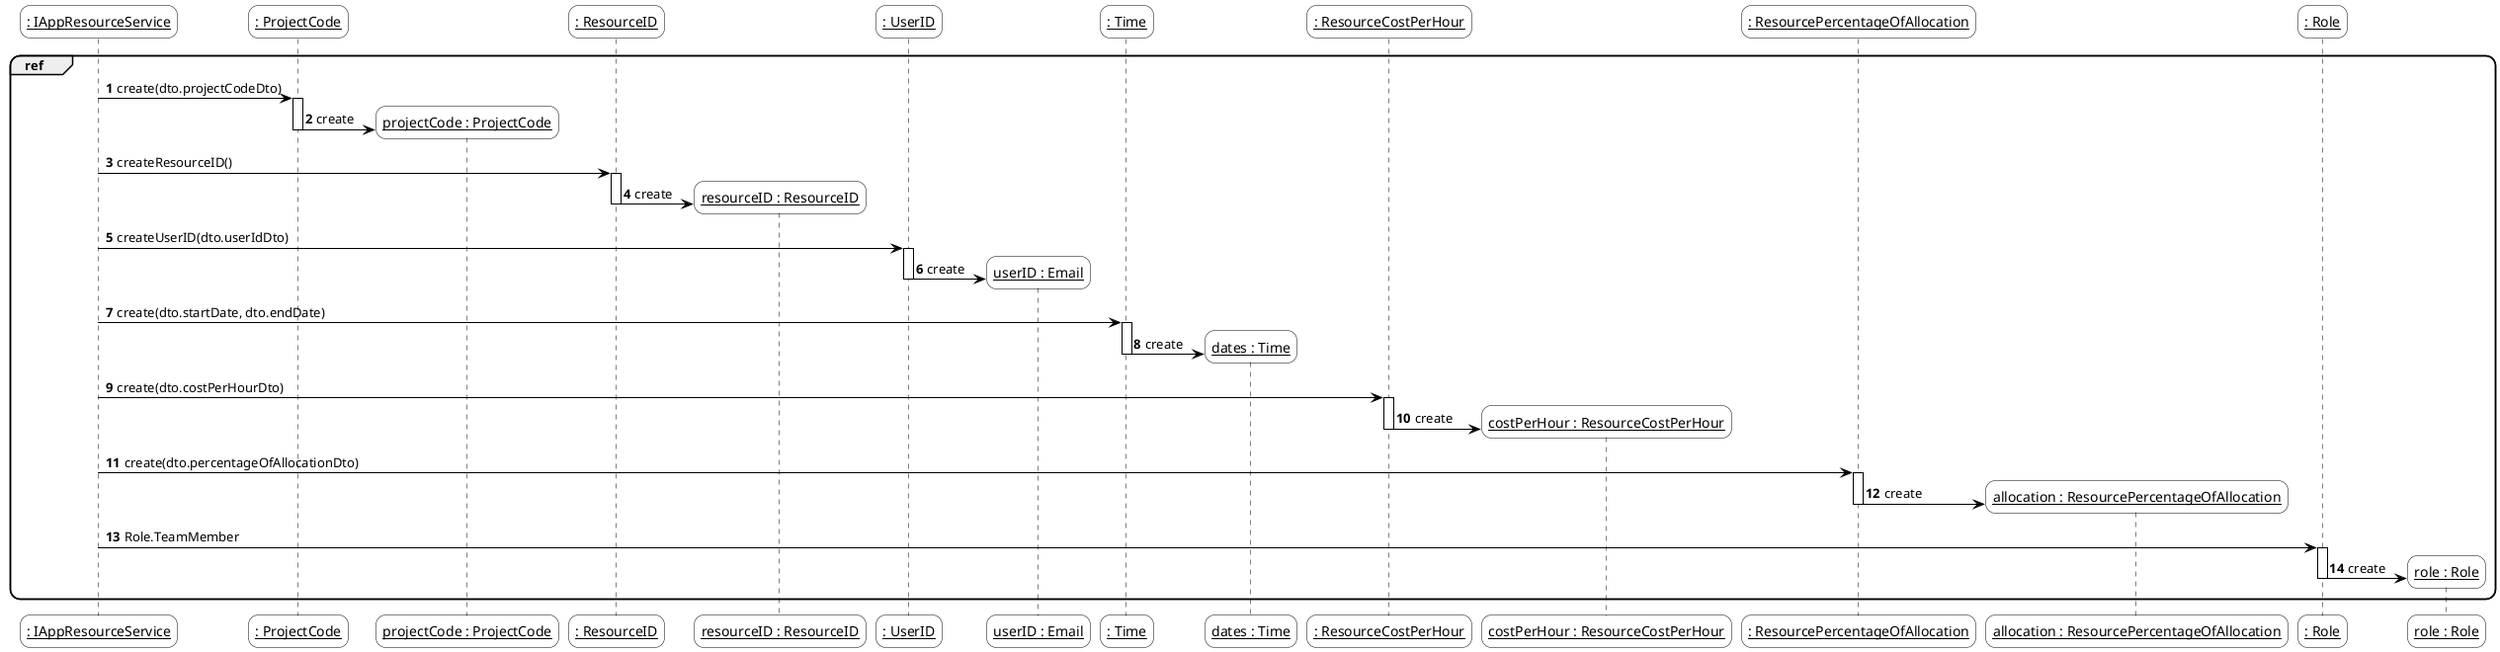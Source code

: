 @startuml
'https://plantuml.com/sequence-diagramskinparam sequenceArrowThickness 2
skinparam roundcorner 20
skinparam maxmessagesize 0
skinparam sequenceParticipant underline
skinparam sequence {
ArrowColor black
ActorBorderColor #black
LifeLineBorderColor black
LifeLineBackgroundColor white
ParticipantBorderColor black
ParticipantBackgroundColor #transparent
ParticipantFontName Aapex
ParticipantFontSize 14
ParticipantFontColor black
ActorBackgroundColor #transparent
ActorFontColor black
ActorFontSize 14
ActorFontName Aapex
}
autonumber
autoactivate on



group ref

": IAppResourceService" -> ": ProjectCode" : create(dto.projectCodeDto)
": ProjectCode" -> "projectCode : ProjectCode"  ** : create
deactivate

": IAppResourceService" -> ": ResourceID" : createResourceID()
": ResourceID" -> "resourceID : ResourceID"  ** : create
deactivate

": IAppResourceService" -> ": UserID" : createUserID(dto.userIdDto)
": UserID" -> "userID : Email"  ** : create
deactivate

": IAppResourceService" ->  ": Time" : create(dto.startDate, dto.endDate)
": Time" -> "dates : Time"  ** : create
deactivate

": IAppResourceService" -> ": ResourceCostPerHour" : create(dto.costPerHourDto)
": ResourceCostPerHour" -> "costPerHour : ResourceCostPerHour"  ** : create
deactivate

": IAppResourceService" -> ": ResourcePercentageOfAllocation" : create(dto.percentageOfAllocationDto)
": ResourcePercentageOfAllocation" -> "allocation : ResourcePercentageOfAllocation"  ** : create
deactivate

": IAppResourceService" -> ": Role" : Role.TeamMember
": Role" -> "role : Role"  ** : create
deactivate

deactivate ": IAppResourceService"

end ref

@enduml
